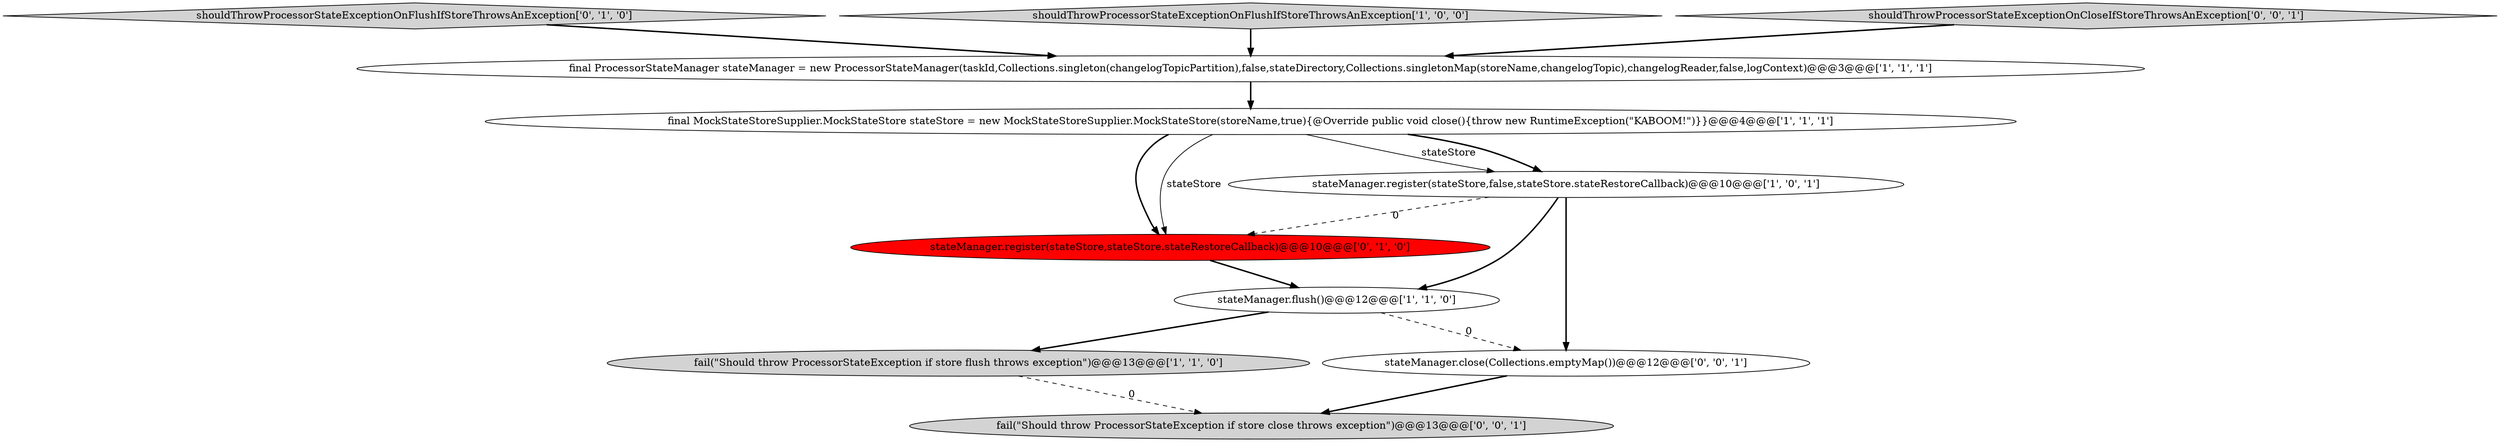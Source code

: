 digraph {
3 [style = filled, label = "final MockStateStoreSupplier.MockStateStore stateStore = new MockStateStoreSupplier.MockStateStore(storeName,true){@Override public void close(){throw new RuntimeException(\"KABOOM!\")}}@@@4@@@['1', '1', '1']", fillcolor = white, shape = ellipse image = "AAA0AAABBB1BBB"];
2 [style = filled, label = "stateManager.flush()@@@12@@@['1', '1', '0']", fillcolor = white, shape = ellipse image = "AAA0AAABBB1BBB"];
7 [style = filled, label = "shouldThrowProcessorStateExceptionOnFlushIfStoreThrowsAnException['0', '1', '0']", fillcolor = lightgray, shape = diamond image = "AAA0AAABBB2BBB"];
9 [style = filled, label = "stateManager.close(Collections.emptyMap())@@@12@@@['0', '0', '1']", fillcolor = white, shape = ellipse image = "AAA0AAABBB3BBB"];
6 [style = filled, label = "stateManager.register(stateStore,stateStore.stateRestoreCallback)@@@10@@@['0', '1', '0']", fillcolor = red, shape = ellipse image = "AAA1AAABBB2BBB"];
5 [style = filled, label = "fail(\"Should throw ProcessorStateException if store flush throws exception\")@@@13@@@['1', '1', '0']", fillcolor = lightgray, shape = ellipse image = "AAA0AAABBB1BBB"];
1 [style = filled, label = "shouldThrowProcessorStateExceptionOnFlushIfStoreThrowsAnException['1', '0', '0']", fillcolor = lightgray, shape = diamond image = "AAA0AAABBB1BBB"];
0 [style = filled, label = "stateManager.register(stateStore,false,stateStore.stateRestoreCallback)@@@10@@@['1', '0', '1']", fillcolor = white, shape = ellipse image = "AAA0AAABBB1BBB"];
8 [style = filled, label = "fail(\"Should throw ProcessorStateException if store close throws exception\")@@@13@@@['0', '0', '1']", fillcolor = lightgray, shape = ellipse image = "AAA0AAABBB3BBB"];
10 [style = filled, label = "shouldThrowProcessorStateExceptionOnCloseIfStoreThrowsAnException['0', '0', '1']", fillcolor = lightgray, shape = diamond image = "AAA0AAABBB3BBB"];
4 [style = filled, label = "final ProcessorStateManager stateManager = new ProcessorStateManager(taskId,Collections.singleton(changelogTopicPartition),false,stateDirectory,Collections.singletonMap(storeName,changelogTopic),changelogReader,false,logContext)@@@3@@@['1', '1', '1']", fillcolor = white, shape = ellipse image = "AAA0AAABBB1BBB"];
5->8 [style = dashed, label="0"];
4->3 [style = bold, label=""];
3->6 [style = bold, label=""];
1->4 [style = bold, label=""];
0->9 [style = bold, label=""];
0->2 [style = bold, label=""];
0->6 [style = dashed, label="0"];
7->4 [style = bold, label=""];
3->6 [style = solid, label="stateStore"];
9->8 [style = bold, label=""];
2->9 [style = dashed, label="0"];
3->0 [style = solid, label="stateStore"];
3->0 [style = bold, label=""];
2->5 [style = bold, label=""];
6->2 [style = bold, label=""];
10->4 [style = bold, label=""];
}

